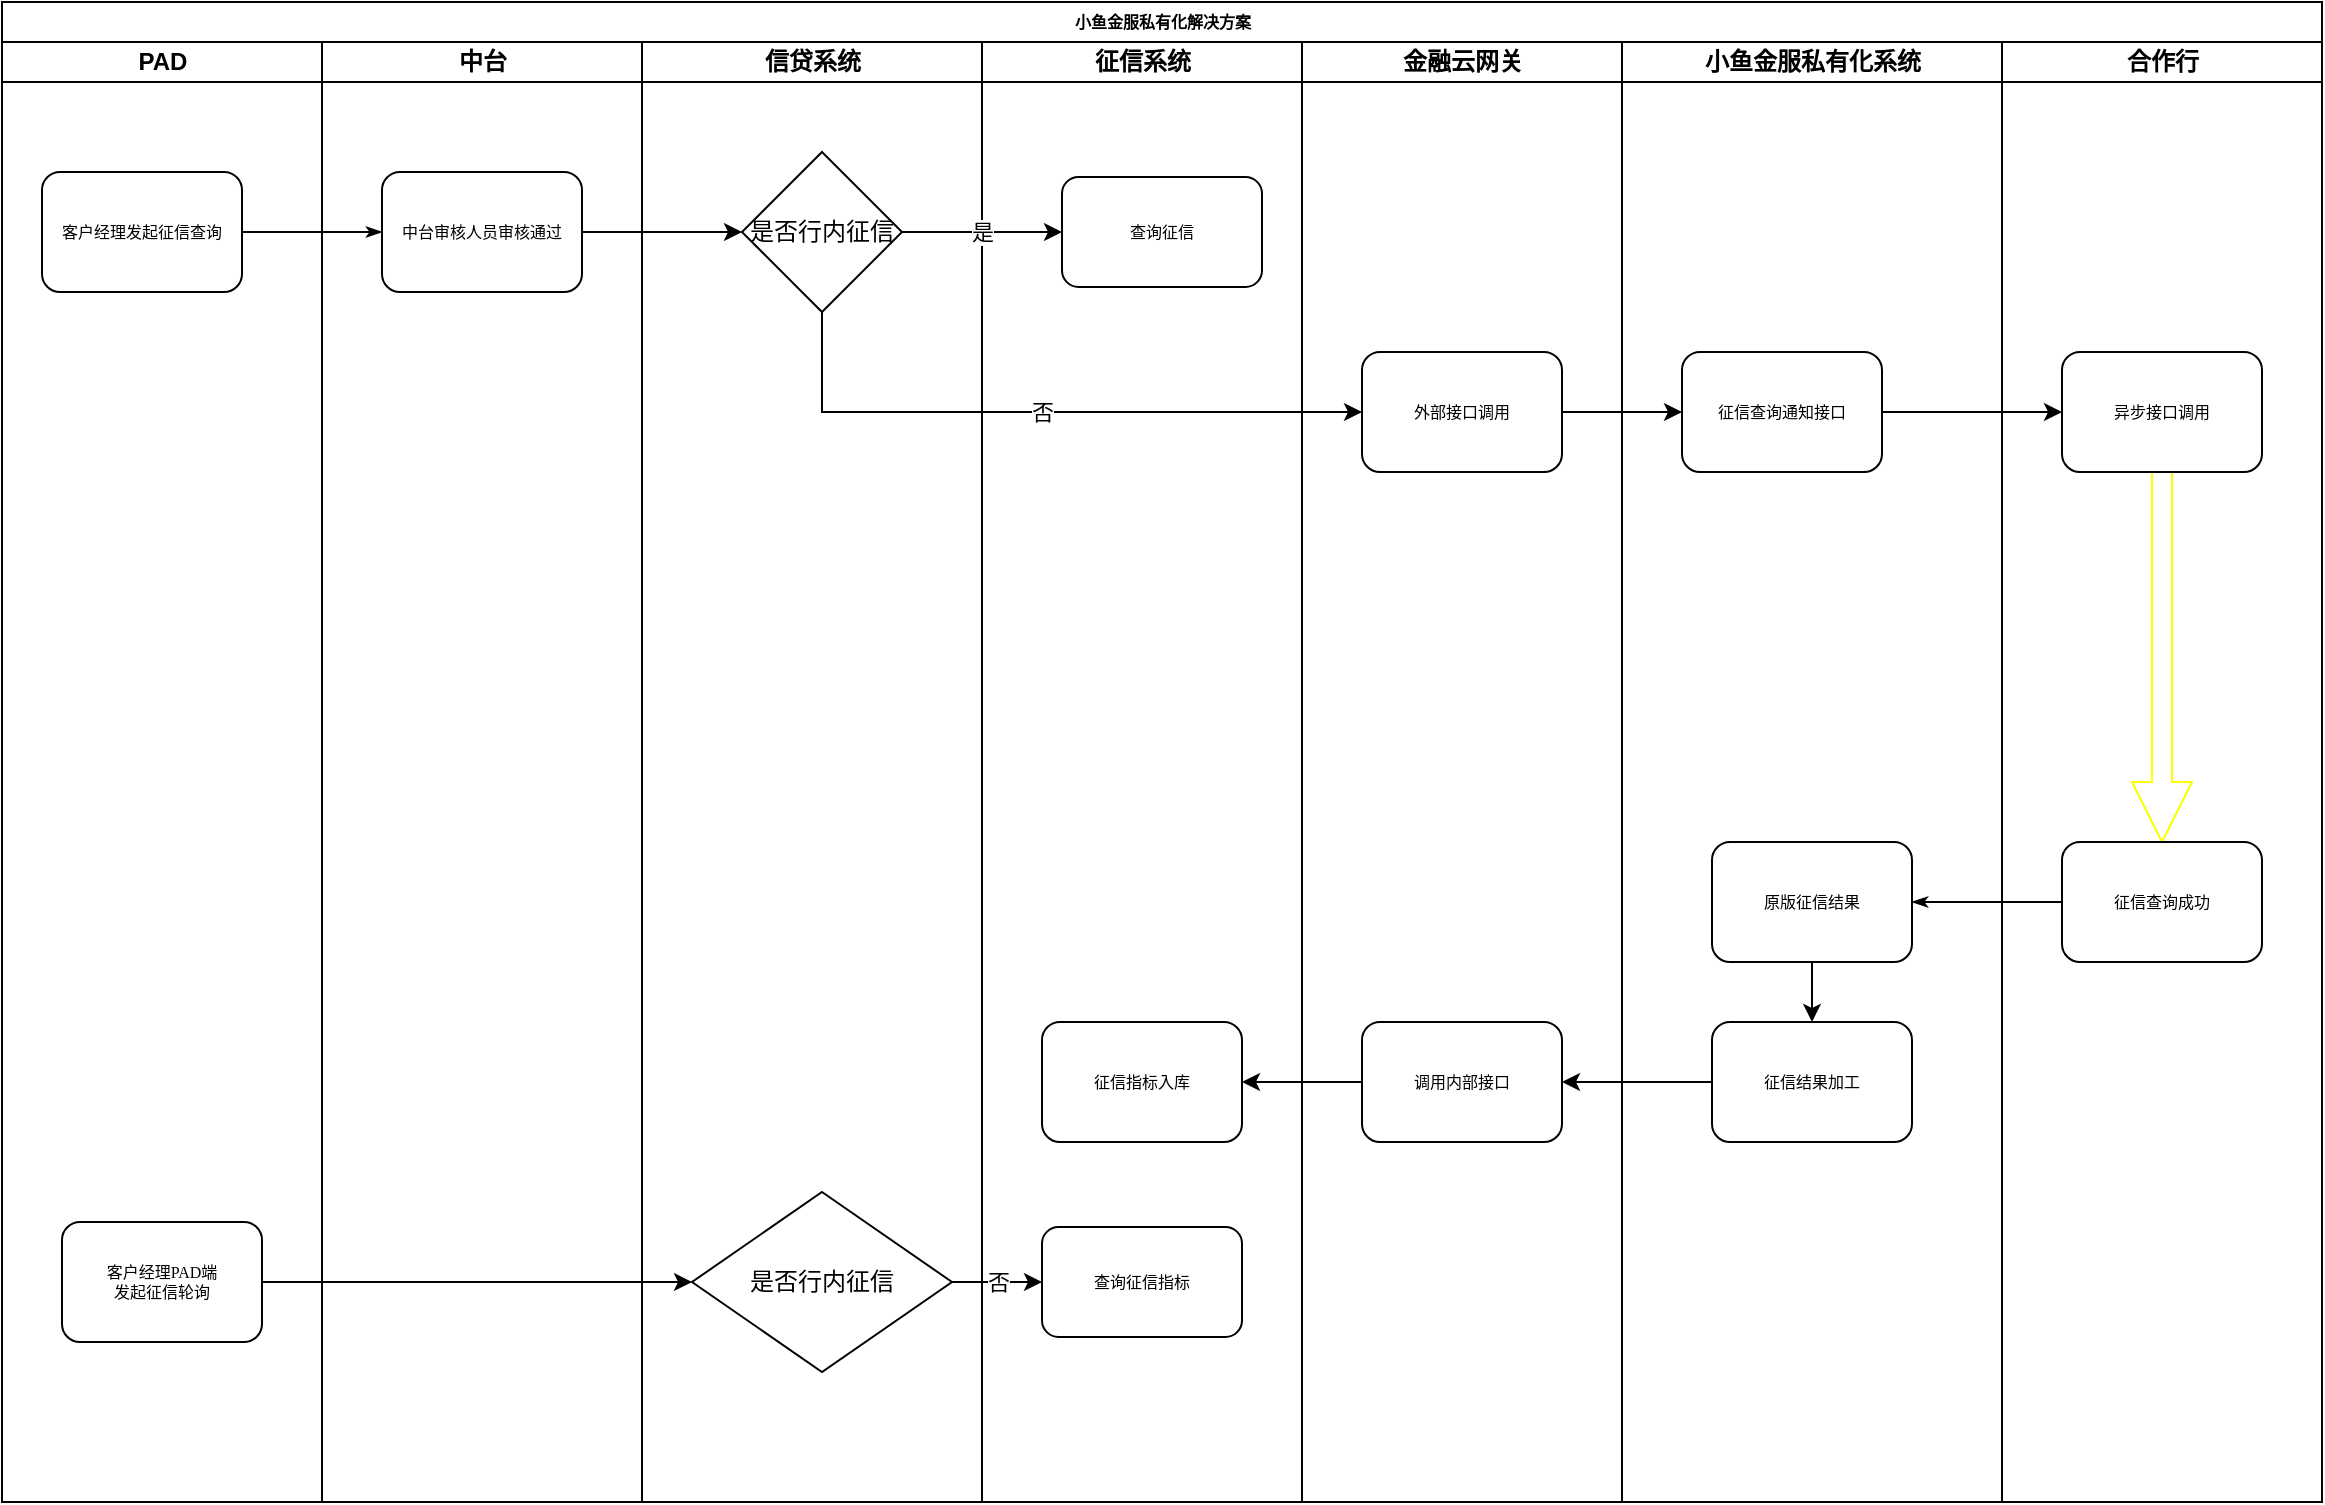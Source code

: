 <mxfile version="14.8.6" type="github">
  <diagram name="Page-1" id="74e2e168-ea6b-b213-b513-2b3c1d86103e">
    <mxGraphModel dx="1320" dy="428" grid="1" gridSize="10" guides="1" tooltips="1" connect="1" arrows="1" fold="1" page="1" pageScale="1" pageWidth="1100" pageHeight="850" background="none" math="0" shadow="0">
      <root>
        <mxCell id="0" />
        <mxCell id="1" parent="0" />
        <mxCell id="77e6c97f196da883-1" value="小鱼金服私有化解决方案" style="swimlane;html=1;childLayout=stackLayout;startSize=20;rounded=0;shadow=0;labelBackgroundColor=none;strokeWidth=1;fontFamily=Verdana;fontSize=8;align=center;" parent="1" vertex="1">
          <mxGeometry x="70" y="40" width="1160" height="750" as="geometry" />
        </mxCell>
        <mxCell id="77e6c97f196da883-2" value="PAD" style="swimlane;html=1;startSize=20;" parent="77e6c97f196da883-1" vertex="1">
          <mxGeometry y="20" width="160" height="730" as="geometry" />
        </mxCell>
        <mxCell id="77e6c97f196da883-8" value="客户经理发起征信查询" style="rounded=1;whiteSpace=wrap;html=1;shadow=0;labelBackgroundColor=none;strokeWidth=1;fontFamily=Verdana;fontSize=8;align=center;" parent="77e6c97f196da883-2" vertex="1">
          <mxGeometry x="20" y="65" width="100" height="60" as="geometry" />
        </mxCell>
        <mxCell id="XoNX9oTBA3sAxQ4Y4EAb-18" value="客户经理PAD端&lt;br&gt;发起征信轮询" style="rounded=1;whiteSpace=wrap;html=1;shadow=0;labelBackgroundColor=none;strokeWidth=1;fontFamily=Verdana;fontSize=8;align=center;" vertex="1" parent="77e6c97f196da883-2">
          <mxGeometry x="30" y="590" width="100" height="60" as="geometry" />
        </mxCell>
        <mxCell id="77e6c97f196da883-26" style="edgeStyle=orthogonalEdgeStyle;rounded=1;html=1;labelBackgroundColor=none;startArrow=none;startFill=0;startSize=5;endArrow=classicThin;endFill=1;endSize=5;jettySize=auto;orthogonalLoop=1;strokeWidth=1;fontFamily=Verdana;fontSize=8" parent="77e6c97f196da883-1" source="77e6c97f196da883-8" target="77e6c97f196da883-11" edge="1">
          <mxGeometry relative="1" as="geometry" />
        </mxCell>
        <mxCell id="107ba76e4e335f99-1" style="edgeStyle=orthogonalEdgeStyle;rounded=1;html=1;labelBackgroundColor=none;startArrow=none;startFill=0;startSize=5;endArrow=classicThin;endFill=1;endSize=5;jettySize=auto;orthogonalLoop=1;strokeWidth=1;fontFamily=Verdana;fontSize=8" parent="77e6c97f196da883-1" source="77e6c97f196da883-17" target="77e6c97f196da883-18" edge="1">
          <mxGeometry relative="1" as="geometry" />
        </mxCell>
        <mxCell id="77e6c97f196da883-3" value="中台" style="swimlane;html=1;startSize=20;" parent="77e6c97f196da883-1" vertex="1">
          <mxGeometry x="160" y="20" width="160" height="730" as="geometry" />
        </mxCell>
        <mxCell id="77e6c97f196da883-11" value="中台审核人员审核通过" style="rounded=1;whiteSpace=wrap;html=1;shadow=0;labelBackgroundColor=none;strokeWidth=1;fontFamily=Verdana;fontSize=8;align=center;" parent="77e6c97f196da883-3" vertex="1">
          <mxGeometry x="30" y="65" width="100" height="60" as="geometry" />
        </mxCell>
        <mxCell id="77e6c97f196da883-6" value="信贷系统" style="swimlane;html=1;startSize=20;" parent="77e6c97f196da883-1" vertex="1">
          <mxGeometry x="320" y="20" width="170" height="730" as="geometry" />
        </mxCell>
        <mxCell id="XoNX9oTBA3sAxQ4Y4EAb-7" value="是否行内征信" style="rhombus;whiteSpace=wrap;html=1;" vertex="1" parent="77e6c97f196da883-6">
          <mxGeometry x="50" y="55" width="80" height="80" as="geometry" />
        </mxCell>
        <mxCell id="XoNX9oTBA3sAxQ4Y4EAb-19" value="是否行内征信" style="rhombus;whiteSpace=wrap;html=1;" vertex="1" parent="77e6c97f196da883-6">
          <mxGeometry x="25" y="575" width="130" height="90" as="geometry" />
        </mxCell>
        <mxCell id="77e6c97f196da883-7" value="征信系统" style="swimlane;html=1;startSize=20;" parent="77e6c97f196da883-1" vertex="1">
          <mxGeometry x="490" y="20" width="160" height="730" as="geometry" />
        </mxCell>
        <mxCell id="77e6c97f196da883-9" value="查询征信" style="rounded=1;whiteSpace=wrap;html=1;shadow=0;labelBackgroundColor=none;strokeWidth=1;fontFamily=Verdana;fontSize=8;align=center;" parent="77e6c97f196da883-7" vertex="1">
          <mxGeometry x="40" y="67.5" width="100" height="55" as="geometry" />
        </mxCell>
        <mxCell id="77e6c97f196da883-22" value="征信指标入库" style="rounded=1;whiteSpace=wrap;html=1;shadow=0;labelBackgroundColor=none;strokeWidth=1;fontFamily=Verdana;fontSize=8;align=center;" parent="77e6c97f196da883-7" vertex="1">
          <mxGeometry x="30" y="490" width="100" height="60" as="geometry" />
        </mxCell>
        <mxCell id="XoNX9oTBA3sAxQ4Y4EAb-20" value="查询征信指标" style="rounded=1;whiteSpace=wrap;html=1;shadow=0;labelBackgroundColor=none;strokeWidth=1;fontFamily=Verdana;fontSize=8;align=center;" vertex="1" parent="77e6c97f196da883-7">
          <mxGeometry x="30" y="592.5" width="100" height="55" as="geometry" />
        </mxCell>
        <mxCell id="XoNX9oTBA3sAxQ4Y4EAb-1" value="金融云网关" style="swimlane;html=1;startSize=20;" vertex="1" parent="77e6c97f196da883-1">
          <mxGeometry x="650" y="20" width="160" height="730" as="geometry" />
        </mxCell>
        <mxCell id="XoNX9oTBA3sAxQ4Y4EAb-2" value="外部接口调用" style="rounded=1;whiteSpace=wrap;html=1;shadow=0;labelBackgroundColor=none;strokeWidth=1;fontFamily=Verdana;fontSize=8;align=center;" vertex="1" parent="XoNX9oTBA3sAxQ4Y4EAb-1">
          <mxGeometry x="30" y="155" width="100" height="60" as="geometry" />
        </mxCell>
        <mxCell id="77e6c97f196da883-21" value="调用内部接口" style="rounded=1;whiteSpace=wrap;html=1;shadow=0;labelBackgroundColor=none;strokeWidth=1;fontFamily=Verdana;fontSize=8;align=center;" parent="XoNX9oTBA3sAxQ4Y4EAb-1" vertex="1">
          <mxGeometry x="30" y="490" width="100" height="60" as="geometry" />
        </mxCell>
        <mxCell id="77e6c97f196da883-4" value="小鱼金服私有化系统" style="swimlane;html=1;startSize=20;" parent="77e6c97f196da883-1" vertex="1">
          <mxGeometry x="810" y="20" width="190" height="730" as="geometry" />
        </mxCell>
        <mxCell id="77e6c97f196da883-12" value="征信查询通知接口" style="rounded=1;whiteSpace=wrap;html=1;shadow=0;labelBackgroundColor=none;strokeWidth=1;fontFamily=Verdana;fontSize=8;align=center;" parent="77e6c97f196da883-4" vertex="1">
          <mxGeometry x="30" y="155" width="100" height="60" as="geometry" />
        </mxCell>
        <mxCell id="XoNX9oTBA3sAxQ4Y4EAb-15" style="edgeStyle=orthogonalEdgeStyle;rounded=0;orthogonalLoop=1;jettySize=auto;html=1;exitX=0.5;exitY=1;exitDx=0;exitDy=0;entryX=0.5;entryY=0;entryDx=0;entryDy=0;" edge="1" parent="77e6c97f196da883-4" source="77e6c97f196da883-18" target="XoNX9oTBA3sAxQ4Y4EAb-4">
          <mxGeometry relative="1" as="geometry" />
        </mxCell>
        <mxCell id="77e6c97f196da883-18" value="原版征信结果" style="rounded=1;whiteSpace=wrap;html=1;shadow=0;labelBackgroundColor=none;strokeWidth=1;fontFamily=Verdana;fontSize=8;align=center;" parent="77e6c97f196da883-4" vertex="1">
          <mxGeometry x="45" y="400" width="100" height="60" as="geometry" />
        </mxCell>
        <mxCell id="XoNX9oTBA3sAxQ4Y4EAb-4" value="征信结果加工" style="rounded=1;whiteSpace=wrap;html=1;shadow=0;labelBackgroundColor=none;strokeWidth=1;fontFamily=Verdana;fontSize=8;align=center;" vertex="1" parent="77e6c97f196da883-4">
          <mxGeometry x="45" y="490" width="100" height="60" as="geometry" />
        </mxCell>
        <mxCell id="77e6c97f196da883-5" value="合作行" style="swimlane;html=1;startSize=20;" parent="77e6c97f196da883-1" vertex="1">
          <mxGeometry x="1000" y="20" width="160" height="730" as="geometry" />
        </mxCell>
        <mxCell id="XoNX9oTBA3sAxQ4Y4EAb-24" style="edgeStyle=elbowEdgeStyle;shape=arrow;rounded=0;orthogonalLoop=1;jettySize=auto;html=1;strokeColor=#FFFF00;" edge="1" parent="77e6c97f196da883-5" source="77e6c97f196da883-15" target="77e6c97f196da883-17">
          <mxGeometry relative="1" as="geometry" />
        </mxCell>
        <mxCell id="77e6c97f196da883-15" value="异步接口调用" style="rounded=1;whiteSpace=wrap;html=1;shadow=0;labelBackgroundColor=none;strokeWidth=1;fontFamily=Verdana;fontSize=8;align=center;" parent="77e6c97f196da883-5" vertex="1">
          <mxGeometry x="30" y="155" width="100" height="60" as="geometry" />
        </mxCell>
        <mxCell id="77e6c97f196da883-17" value="征信查询成功" style="rounded=1;whiteSpace=wrap;html=1;shadow=0;labelBackgroundColor=none;strokeWidth=1;fontFamily=Verdana;fontSize=8;align=center;" parent="77e6c97f196da883-5" vertex="1">
          <mxGeometry x="30" y="400" width="100" height="60" as="geometry" />
        </mxCell>
        <mxCell id="XoNX9oTBA3sAxQ4Y4EAb-10" style="edgeStyle=orthogonalEdgeStyle;rounded=0;orthogonalLoop=1;jettySize=auto;html=1;exitX=1;exitY=0.5;exitDx=0;exitDy=0;entryX=0;entryY=0.5;entryDx=0;entryDy=0;" edge="1" parent="77e6c97f196da883-1" source="77e6c97f196da883-11" target="XoNX9oTBA3sAxQ4Y4EAb-7">
          <mxGeometry relative="1" as="geometry" />
        </mxCell>
        <mxCell id="XoNX9oTBA3sAxQ4Y4EAb-11" value="是" style="edgeStyle=orthogonalEdgeStyle;rounded=0;orthogonalLoop=1;jettySize=auto;html=1;exitX=1;exitY=0.5;exitDx=0;exitDy=0;" edge="1" parent="77e6c97f196da883-1" source="XoNX9oTBA3sAxQ4Y4EAb-7" target="77e6c97f196da883-9">
          <mxGeometry relative="1" as="geometry" />
        </mxCell>
        <mxCell id="XoNX9oTBA3sAxQ4Y4EAb-12" value="否" style="edgeStyle=orthogonalEdgeStyle;rounded=0;orthogonalLoop=1;jettySize=auto;html=1;exitX=0.5;exitY=1;exitDx=0;exitDy=0;entryX=0;entryY=0.5;entryDx=0;entryDy=0;" edge="1" parent="77e6c97f196da883-1" source="XoNX9oTBA3sAxQ4Y4EAb-7" target="XoNX9oTBA3sAxQ4Y4EAb-2">
          <mxGeometry relative="1" as="geometry" />
        </mxCell>
        <mxCell id="XoNX9oTBA3sAxQ4Y4EAb-13" style="edgeStyle=orthogonalEdgeStyle;rounded=0;orthogonalLoop=1;jettySize=auto;html=1;exitX=1;exitY=0.5;exitDx=0;exitDy=0;entryX=0;entryY=0.5;entryDx=0;entryDy=0;" edge="1" parent="77e6c97f196da883-1" source="XoNX9oTBA3sAxQ4Y4EAb-2" target="77e6c97f196da883-12">
          <mxGeometry relative="1" as="geometry" />
        </mxCell>
        <mxCell id="XoNX9oTBA3sAxQ4Y4EAb-14" style="edgeStyle=orthogonalEdgeStyle;rounded=0;orthogonalLoop=1;jettySize=auto;html=1;exitX=1;exitY=0.5;exitDx=0;exitDy=0;entryX=0;entryY=0.5;entryDx=0;entryDy=0;" edge="1" parent="77e6c97f196da883-1" source="77e6c97f196da883-12" target="77e6c97f196da883-15">
          <mxGeometry relative="1" as="geometry" />
        </mxCell>
        <mxCell id="XoNX9oTBA3sAxQ4Y4EAb-16" style="edgeStyle=orthogonalEdgeStyle;rounded=0;orthogonalLoop=1;jettySize=auto;html=1;exitX=0;exitY=0.5;exitDx=0;exitDy=0;entryX=1;entryY=0.5;entryDx=0;entryDy=0;" edge="1" parent="77e6c97f196da883-1" source="XoNX9oTBA3sAxQ4Y4EAb-4" target="77e6c97f196da883-21">
          <mxGeometry relative="1" as="geometry" />
        </mxCell>
        <mxCell id="XoNX9oTBA3sAxQ4Y4EAb-17" style="edgeStyle=orthogonalEdgeStyle;rounded=0;orthogonalLoop=1;jettySize=auto;html=1;entryX=1;entryY=0.5;entryDx=0;entryDy=0;" edge="1" parent="77e6c97f196da883-1" source="77e6c97f196da883-21" target="77e6c97f196da883-22">
          <mxGeometry relative="1" as="geometry" />
        </mxCell>
        <mxCell id="XoNX9oTBA3sAxQ4Y4EAb-21" style="edgeStyle=orthogonalEdgeStyle;rounded=0;orthogonalLoop=1;jettySize=auto;html=1;exitX=1;exitY=0.5;exitDx=0;exitDy=0;entryX=0;entryY=0.5;entryDx=0;entryDy=0;" edge="1" parent="77e6c97f196da883-1" source="XoNX9oTBA3sAxQ4Y4EAb-18" target="XoNX9oTBA3sAxQ4Y4EAb-19">
          <mxGeometry relative="1" as="geometry" />
        </mxCell>
        <mxCell id="XoNX9oTBA3sAxQ4Y4EAb-22" value="否" style="edgeStyle=orthogonalEdgeStyle;rounded=0;orthogonalLoop=1;jettySize=auto;html=1;entryX=0;entryY=0.5;entryDx=0;entryDy=0;" edge="1" parent="77e6c97f196da883-1" source="XoNX9oTBA3sAxQ4Y4EAb-19" target="XoNX9oTBA3sAxQ4Y4EAb-20">
          <mxGeometry relative="1" as="geometry" />
        </mxCell>
      </root>
    </mxGraphModel>
  </diagram>
</mxfile>
